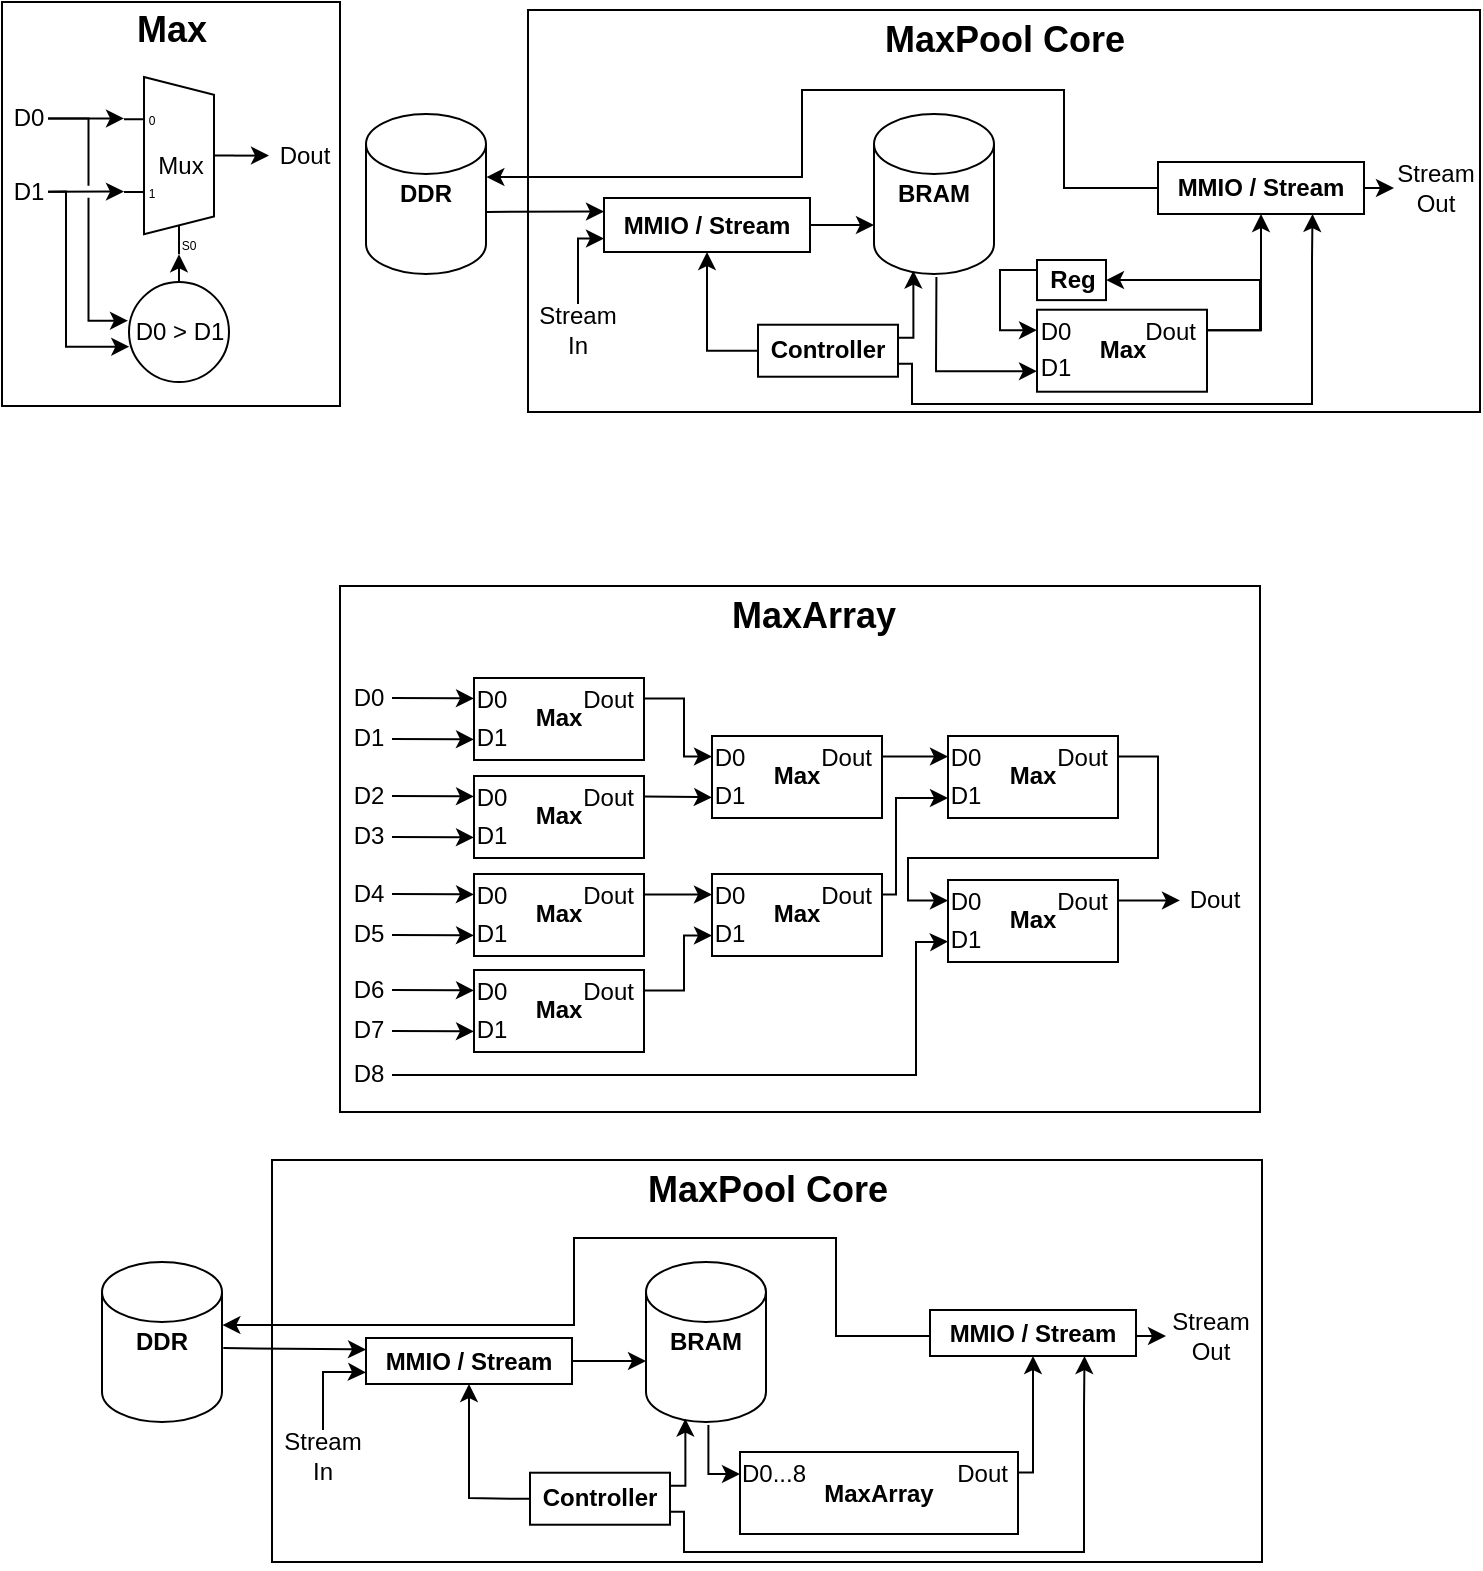 <mxfile version="13.5.8" type="google"><diagram id="mREBOgRf9u_U17IM9qPp" name="Page-1"><mxGraphModel dx="651" dy="74" grid="0" gridSize="10" guides="1" tooltips="1" connect="1" arrows="0" fold="1" page="1" pageScale="1" pageWidth="827" pageHeight="1169" math="0" shadow="0"><root><mxCell id="0"/><mxCell id="1" parent="0"/><mxCell id="rizOjefe6-gnWKf62MW5-623" style="edgeStyle=orthogonalEdgeStyle;comic=0;jumpStyle=gap;orthogonalLoop=1;jettySize=auto;html=1;exitX=1;exitY=0.5;exitDx=0;exitDy=0;entryX=0;entryY=0.5;entryDx=0;entryDy=0;shadow=0;startArrow=none;startFill=0;endArrow=classic;endFill=1;" parent="1" edge="1"><mxGeometry relative="1" as="geometry"><mxPoint x="1974" y="2050" as="sourcePoint"/></mxGeometry></mxCell><mxCell id="rizOjefe6-gnWKf62MW5-625" style="edgeStyle=orthogonalEdgeStyle;comic=0;jumpStyle=gap;orthogonalLoop=1;jettySize=auto;html=1;exitX=1;exitY=0.25;exitDx=0;exitDy=0;entryX=0;entryY=0.5;entryDx=0;entryDy=0;shadow=0;startArrow=none;startFill=0;endArrow=classic;endFill=1;" parent="1" edge="1"><mxGeometry relative="1" as="geometry"><mxPoint x="1974" y="2200.5" as="sourcePoint"/></mxGeometry></mxCell><mxCell id="rizOjefe6-gnWKf62MW5-634" style="edgeStyle=orthogonalEdgeStyle;comic=0;jumpStyle=gap;orthogonalLoop=1;jettySize=auto;html=1;exitX=1;exitY=0.75;exitDx=0;exitDy=0;entryX=0;entryY=0.25;entryDx=0;entryDy=0;shadow=0;startArrow=none;startFill=0;endArrow=classic;endFill=1;" parent="1" edge="1"><mxGeometry relative="1" as="geometry"><mxPoint x="2174" y="2018.0" as="sourcePoint"/></mxGeometry></mxCell><mxCell id="rizOjefe6-gnWKf62MW5-635" style="edgeStyle=orthogonalEdgeStyle;comic=0;jumpStyle=gap;orthogonalLoop=1;jettySize=auto;html=1;exitX=1;exitY=0.5;exitDx=0;exitDy=0;entryX=0;entryY=0.75;entryDx=0;entryDy=0;shadow=0;startArrow=none;startFill=0;endArrow=classic;endFill=1;" parent="1" edge="1"><mxGeometry relative="1" as="geometry"><mxPoint x="2174" y="2168.5" as="sourcePoint"/></mxGeometry></mxCell><mxCell id="rizOjefe6-gnWKf62MW5-645" style="edgeStyle=orthogonalEdgeStyle;comic=0;jumpStyle=gap;orthogonalLoop=1;jettySize=auto;html=1;exitX=1;exitY=0.5;exitDx=0;exitDy=0;entryX=0;entryY=0.5;entryDx=0;entryDy=0;shadow=0;startArrow=none;startFill=0;endArrow=classic;endFill=1;" parent="1" edge="1"><mxGeometry relative="1" as="geometry"><mxPoint x="2379.5" y="2089.5" as="sourcePoint"/></mxGeometry></mxCell><mxCell id="BOgV4Gz8iPW-cO_VHNO_-244" value="" style="group" parent="1" vertex="1" connectable="0"><mxGeometry x="1669" y="1279.996" width="169" height="202.004" as="geometry"/></mxCell><mxCell id="rizOjefe6-gnWKf62MW5-575" value="" style="whiteSpace=wrap;html=1;shadow=0;arcSize=2;align=right;" parent="BOgV4Gz8iPW-cO_VHNO_-244" vertex="1"><mxGeometry y="0.004" width="169" height="202" as="geometry"/></mxCell><mxCell id="rizOjefe6-gnWKf62MW5-562" value="Mux" style="shadow=0;dashed=0;align=center;html=1;strokeWidth=1;shape=mxgraph.electrical.abstract.mux2;rotation=0;" parent="BOgV4Gz8iPW-cO_VHNO_-244" vertex="1"><mxGeometry x="61" y="37.476" width="55" height="88.655" as="geometry"/></mxCell><mxCell id="BOgV4Gz8iPW-cO_VHNO_-240" style="edgeStyle=orthogonalEdgeStyle;rounded=0;orthogonalLoop=1;jettySize=auto;html=1;exitX=1;exitY=0.5;exitDx=0;exitDy=0;entryX=0;entryY=0.205;entryDx=0;entryDy=3;entryPerimeter=0;jumpStyle=gap;" parent="BOgV4Gz8iPW-cO_VHNO_-244" source="rizOjefe6-gnWKf62MW5-566" target="rizOjefe6-gnWKf62MW5-562" edge="1"><mxGeometry relative="1" as="geometry"/></mxCell><mxCell id="rizOjefe6-gnWKf62MW5-566" value="D0" style="text;html=1;strokeColor=none;fillColor=none;align=center;verticalAlign=middle;whiteSpace=wrap;shadow=0;" parent="BOgV4Gz8iPW-cO_VHNO_-244" vertex="1"><mxGeometry x="4" y="53.856" width="19" height="8.673" as="geometry"/></mxCell><mxCell id="BOgV4Gz8iPW-cO_VHNO_-241" style="edgeStyle=orthogonalEdgeStyle;rounded=0;orthogonalLoop=1;jettySize=auto;html=1;exitX=1;exitY=0.5;exitDx=0;exitDy=0;entryX=0;entryY=0.615;entryDx=0;entryDy=3;entryPerimeter=0;jumpStyle=gap;" parent="BOgV4Gz8iPW-cO_VHNO_-244" source="rizOjefe6-gnWKf62MW5-568" target="rizOjefe6-gnWKf62MW5-562" edge="1"><mxGeometry relative="1" as="geometry"/></mxCell><mxCell id="rizOjefe6-gnWKf62MW5-568" value="D1" style="text;html=1;strokeColor=none;fillColor=none;align=center;verticalAlign=middle;whiteSpace=wrap;shadow=0;" parent="BOgV4Gz8iPW-cO_VHNO_-244" vertex="1"><mxGeometry x="4" y="89.999" width="19" height="9.636" as="geometry"/></mxCell><mxCell id="rizOjefe6-gnWKf62MW5-573" value="Dout" style="text;html=1;strokeColor=none;fillColor=none;align=center;verticalAlign=middle;whiteSpace=wrap;shadow=0;" parent="BOgV4Gz8iPW-cO_VHNO_-244" vertex="1"><mxGeometry x="133.5" y="62.531" width="35" height="28.909" as="geometry"/></mxCell><mxCell id="rizOjefe6-gnWKf62MW5-574" style="edgeStyle=orthogonalEdgeStyle;comic=0;jumpStyle=gap;orthogonalLoop=1;jettySize=auto;html=1;exitX=1;exitY=0.5;exitDx=0;exitDy=-5;exitPerimeter=0;entryX=0;entryY=0.5;entryDx=0;entryDy=0;shadow=0;startArrow=none;startFill=0;endArrow=classic;endFill=1;" parent="BOgV4Gz8iPW-cO_VHNO_-244" source="rizOjefe6-gnWKf62MW5-562" target="rizOjefe6-gnWKf62MW5-573" edge="1"><mxGeometry relative="1" as="geometry"/></mxCell><mxCell id="rizOjefe6-gnWKf62MW5-576" value="&lt;font style=&quot;font-size: 18px&quot;&gt;&lt;b&gt;Max&lt;/b&gt;&lt;/font&gt;" style="text;html=1;strokeColor=none;fillColor=none;align=center;verticalAlign=middle;whiteSpace=wrap;shadow=0;" parent="BOgV4Gz8iPW-cO_VHNO_-244" vertex="1"><mxGeometry x="64.5" width="40" height="28.909" as="geometry"/></mxCell><mxCell id="BOgV4Gz8iPW-cO_VHNO_-239" style="edgeStyle=orthogonalEdgeStyle;rounded=0;orthogonalLoop=1;jettySize=auto;html=1;exitX=0.5;exitY=0;exitDx=0;exitDy=0;entryX=0.318;entryY=1;entryDx=10;entryDy=0;entryPerimeter=0;" parent="BOgV4Gz8iPW-cO_VHNO_-244" source="BOgV4Gz8iPW-cO_VHNO_-238" target="rizOjefe6-gnWKf62MW5-562" edge="1"><mxGeometry relative="1" as="geometry"/></mxCell><mxCell id="BOgV4Gz8iPW-cO_VHNO_-238" value="D0 &amp;gt; D1" style="ellipse;whiteSpace=wrap;html=1;aspect=fixed;" parent="BOgV4Gz8iPW-cO_VHNO_-244" vertex="1"><mxGeometry x="63.5" y="140.004" width="50" height="50" as="geometry"/></mxCell><mxCell id="BOgV4Gz8iPW-cO_VHNO_-243" style="edgeStyle=orthogonalEdgeStyle;rounded=0;orthogonalLoop=1;jettySize=auto;html=1;exitX=1;exitY=0.5;exitDx=0;exitDy=0;entryX=-0.01;entryY=0.387;entryDx=0;entryDy=0;entryPerimeter=0;jumpStyle=gap;" parent="BOgV4Gz8iPW-cO_VHNO_-244" source="rizOjefe6-gnWKf62MW5-566" target="BOgV4Gz8iPW-cO_VHNO_-238" edge="1"><mxGeometry relative="1" as="geometry"/></mxCell><mxCell id="BOgV4Gz8iPW-cO_VHNO_-242" style="edgeStyle=orthogonalEdgeStyle;rounded=0;orthogonalLoop=1;jettySize=auto;html=1;exitX=1;exitY=0.5;exitDx=0;exitDy=0;entryX=0.003;entryY=0.647;entryDx=0;entryDy=0;entryPerimeter=0;jumpStyle=gap;" parent="BOgV4Gz8iPW-cO_VHNO_-244" source="rizOjefe6-gnWKf62MW5-568" target="BOgV4Gz8iPW-cO_VHNO_-238" edge="1"><mxGeometry relative="1" as="geometry"><Array as="points"><mxPoint x="32" y="95.004"/><mxPoint x="32" y="172.004"/></Array></mxGeometry></mxCell><mxCell id="BOgV4Gz8iPW-cO_VHNO_-247" value="" style="group" parent="1" vertex="1" connectable="0"><mxGeometry x="1838" y="1571.998" width="460" height="263" as="geometry"/></mxCell><mxCell id="xdhi32PBsSE0kvagu0yY-1" value="" style="whiteSpace=wrap;html=1;shadow=0;arcSize=2;" parent="BOgV4Gz8iPW-cO_VHNO_-247" vertex="1"><mxGeometry width="460" height="263" as="geometry"/></mxCell><mxCell id="xdhi32PBsSE0kvagu0yY-2" value="&lt;font style=&quot;font-size: 18px&quot;&gt;&lt;b&gt;MaxArray&lt;/b&gt;&lt;/font&gt;" style="text;html=1;strokeColor=none;fillColor=none;align=center;verticalAlign=middle;whiteSpace=wrap;shadow=0;" parent="BOgV4Gz8iPW-cO_VHNO_-247" vertex="1"><mxGeometry x="181.5" width="110" height="30" as="geometry"/></mxCell><mxCell id="rizOjefe6-gnWKf62MW5-656" value="D0" style="text;html=1;strokeColor=none;fillColor=none;align=center;verticalAlign=middle;whiteSpace=wrap;shadow=0;" parent="BOgV4Gz8iPW-cO_VHNO_-247" vertex="1"><mxGeometry x="3" y="49" width="23" height="14" as="geometry"/></mxCell><mxCell id="rizOjefe6-gnWKf62MW5-602" value="" style="group;" parent="BOgV4Gz8iPW-cO_VHNO_-247" vertex="1" connectable="0"><mxGeometry x="67" y="46" width="85" height="41" as="geometry"/></mxCell><mxCell id="rizOjefe6-gnWKf62MW5-598" value="" style="group;" parent="rizOjefe6-gnWKf62MW5-602" vertex="1" connectable="0"><mxGeometry width="85" height="41" as="geometry"/></mxCell><mxCell id="rizOjefe6-gnWKf62MW5-582" value="" style="group;" parent="rizOjefe6-gnWKf62MW5-598" vertex="1" connectable="0"><mxGeometry width="85" height="41" as="geometry"/></mxCell><mxCell id="rizOjefe6-gnWKf62MW5-577" value="&lt;b&gt;Max&lt;/b&gt;" style="whiteSpace=wrap;html=1;shadow=0;arcSize=2;align=center;" parent="rizOjefe6-gnWKf62MW5-582" vertex="1"><mxGeometry width="85" height="41" as="geometry"/></mxCell><mxCell id="rizOjefe6-gnWKf62MW5-578" value="D0" style="text;html=1;strokeColor=none;fillColor=none;align=center;verticalAlign=middle;whiteSpace=wrap;shadow=0;" parent="rizOjefe6-gnWKf62MW5-582" vertex="1"><mxGeometry x="3.195" y="2.343" width="11.504" height="17.571" as="geometry"/></mxCell><mxCell id="rizOjefe6-gnWKf62MW5-580" value="D1" style="text;html=1;strokeColor=none;fillColor=none;align=center;verticalAlign=middle;whiteSpace=wrap;shadow=0;" parent="rizOjefe6-gnWKf62MW5-582" vertex="1"><mxGeometry x="3.195" y="20.793" width="11.504" height="17.571" as="geometry"/></mxCell><mxCell id="rizOjefe6-gnWKf62MW5-581" value="Dout" style="text;html=1;strokeColor=none;fillColor=none;align=right;verticalAlign=middle;whiteSpace=wrap;shadow=0;" parent="rizOjefe6-gnWKf62MW5-582" vertex="1"><mxGeometry x="57.996" y="2.343" width="23.647" height="17.571" as="geometry"/></mxCell><mxCell id="rizOjefe6-gnWKf62MW5-657" style="edgeStyle=orthogonalEdgeStyle;comic=0;jumpStyle=gap;orthogonalLoop=1;jettySize=auto;html=1;exitX=1;exitY=0.5;exitDx=0;exitDy=0;shadow=0;startArrow=none;startFill=0;endArrow=classic;endFill=1;entryX=0;entryY=0.25;entryDx=0;entryDy=0;rounded=0;" parent="BOgV4Gz8iPW-cO_VHNO_-247" source="rizOjefe6-gnWKf62MW5-656" target="rizOjefe6-gnWKf62MW5-577" edge="1"><mxGeometry relative="1" as="geometry"><mxPoint x="63" y="57" as="targetPoint"/></mxGeometry></mxCell><mxCell id="BOgV4Gz8iPW-cO_VHNO_-51" value="D1" style="text;html=1;strokeColor=none;fillColor=none;align=center;verticalAlign=middle;whiteSpace=wrap;shadow=0;" parent="BOgV4Gz8iPW-cO_VHNO_-247" vertex="1"><mxGeometry x="3" y="70" width="23" height="13" as="geometry"/></mxCell><mxCell id="rizOjefe6-gnWKf62MW5-658" style="edgeStyle=orthogonalEdgeStyle;comic=0;jumpStyle=gap;orthogonalLoop=1;jettySize=auto;html=1;exitX=1;exitY=0.5;exitDx=0;exitDy=0;entryX=0;entryY=0.75;entryDx=0;entryDy=0;shadow=0;startArrow=none;startFill=0;endArrow=classic;endFill=1;rounded=0;" parent="BOgV4Gz8iPW-cO_VHNO_-247" source="BOgV4Gz8iPW-cO_VHNO_-51" target="rizOjefe6-gnWKf62MW5-577" edge="1"><mxGeometry relative="1" as="geometry"/></mxCell><mxCell id="BOgV4Gz8iPW-cO_VHNO_-61" value="D2" style="text;html=1;strokeColor=none;fillColor=none;align=center;verticalAlign=middle;whiteSpace=wrap;shadow=0;" parent="BOgV4Gz8iPW-cO_VHNO_-247" vertex="1"><mxGeometry x="3" y="98" width="23" height="14" as="geometry"/></mxCell><mxCell id="BOgV4Gz8iPW-cO_VHNO_-62" value="" style="group;" parent="BOgV4Gz8iPW-cO_VHNO_-247" vertex="1" connectable="0"><mxGeometry x="67" y="95" width="85" height="41" as="geometry"/></mxCell><mxCell id="BOgV4Gz8iPW-cO_VHNO_-63" value="" style="group;" parent="BOgV4Gz8iPW-cO_VHNO_-62" vertex="1" connectable="0"><mxGeometry width="85" height="41" as="geometry"/></mxCell><mxCell id="BOgV4Gz8iPW-cO_VHNO_-64" value="" style="group;" parent="BOgV4Gz8iPW-cO_VHNO_-63" vertex="1" connectable="0"><mxGeometry width="85" height="41" as="geometry"/></mxCell><mxCell id="BOgV4Gz8iPW-cO_VHNO_-65" value="&lt;b&gt;Max&lt;/b&gt;" style="whiteSpace=wrap;html=1;shadow=0;arcSize=2;align=center;" parent="BOgV4Gz8iPW-cO_VHNO_-64" vertex="1"><mxGeometry width="85" height="41" as="geometry"/></mxCell><mxCell id="BOgV4Gz8iPW-cO_VHNO_-66" value="D0" style="text;html=1;strokeColor=none;fillColor=none;align=center;verticalAlign=middle;whiteSpace=wrap;shadow=0;" parent="BOgV4Gz8iPW-cO_VHNO_-64" vertex="1"><mxGeometry x="3.195" y="2.343" width="11.504" height="17.571" as="geometry"/></mxCell><mxCell id="BOgV4Gz8iPW-cO_VHNO_-67" value="D1" style="text;html=1;strokeColor=none;fillColor=none;align=center;verticalAlign=middle;whiteSpace=wrap;shadow=0;" parent="BOgV4Gz8iPW-cO_VHNO_-64" vertex="1"><mxGeometry x="3.195" y="20.793" width="11.504" height="17.571" as="geometry"/></mxCell><mxCell id="BOgV4Gz8iPW-cO_VHNO_-68" value="Dout" style="text;html=1;strokeColor=none;fillColor=none;align=right;verticalAlign=middle;whiteSpace=wrap;shadow=0;" parent="BOgV4Gz8iPW-cO_VHNO_-64" vertex="1"><mxGeometry x="57.996" y="2.343" width="23.647" height="17.571" as="geometry"/></mxCell><mxCell id="BOgV4Gz8iPW-cO_VHNO_-60" style="edgeStyle=orthogonalEdgeStyle;comic=0;jumpStyle=gap;orthogonalLoop=1;jettySize=auto;html=1;exitX=1;exitY=0.5;exitDx=0;exitDy=0;shadow=0;startArrow=none;startFill=0;endArrow=classic;endFill=1;entryX=0;entryY=0.25;entryDx=0;entryDy=0;rounded=0;" parent="BOgV4Gz8iPW-cO_VHNO_-247" source="BOgV4Gz8iPW-cO_VHNO_-61" target="BOgV4Gz8iPW-cO_VHNO_-65" edge="1"><mxGeometry relative="1" as="geometry"><mxPoint x="63" y="106" as="targetPoint"/></mxGeometry></mxCell><mxCell id="BOgV4Gz8iPW-cO_VHNO_-69" value="D3" style="text;html=1;strokeColor=none;fillColor=none;align=center;verticalAlign=middle;whiteSpace=wrap;shadow=0;" parent="BOgV4Gz8iPW-cO_VHNO_-247" vertex="1"><mxGeometry x="3" y="119" width="23" height="13" as="geometry"/></mxCell><mxCell id="BOgV4Gz8iPW-cO_VHNO_-59" style="edgeStyle=orthogonalEdgeStyle;comic=0;jumpStyle=gap;orthogonalLoop=1;jettySize=auto;html=1;exitX=1;exitY=0.5;exitDx=0;exitDy=0;entryX=0;entryY=0.75;entryDx=0;entryDy=0;shadow=0;startArrow=none;startFill=0;endArrow=classic;endFill=1;rounded=0;" parent="BOgV4Gz8iPW-cO_VHNO_-247" source="BOgV4Gz8iPW-cO_VHNO_-69" target="BOgV4Gz8iPW-cO_VHNO_-65" edge="1"><mxGeometry relative="1" as="geometry"/></mxCell><mxCell id="BOgV4Gz8iPW-cO_VHNO_-72" value="D4" style="text;html=1;strokeColor=none;fillColor=none;align=center;verticalAlign=middle;whiteSpace=wrap;shadow=0;" parent="BOgV4Gz8iPW-cO_VHNO_-247" vertex="1"><mxGeometry x="3" y="147" width="23" height="14" as="geometry"/></mxCell><mxCell id="BOgV4Gz8iPW-cO_VHNO_-73" value="" style="group;" parent="BOgV4Gz8iPW-cO_VHNO_-247" vertex="1" connectable="0"><mxGeometry x="67" y="144" width="85" height="41" as="geometry"/></mxCell><mxCell id="BOgV4Gz8iPW-cO_VHNO_-74" value="" style="group;" parent="BOgV4Gz8iPW-cO_VHNO_-73" vertex="1" connectable="0"><mxGeometry width="85" height="41" as="geometry"/></mxCell><mxCell id="BOgV4Gz8iPW-cO_VHNO_-75" value="" style="group;" parent="BOgV4Gz8iPW-cO_VHNO_-74" vertex="1" connectable="0"><mxGeometry width="85" height="41" as="geometry"/></mxCell><mxCell id="BOgV4Gz8iPW-cO_VHNO_-76" value="&lt;b&gt;Max&lt;/b&gt;" style="whiteSpace=wrap;html=1;shadow=0;arcSize=2;align=center;" parent="BOgV4Gz8iPW-cO_VHNO_-75" vertex="1"><mxGeometry width="85" height="41" as="geometry"/></mxCell><mxCell id="BOgV4Gz8iPW-cO_VHNO_-77" value="D0" style="text;html=1;strokeColor=none;fillColor=none;align=center;verticalAlign=middle;whiteSpace=wrap;shadow=0;" parent="BOgV4Gz8iPW-cO_VHNO_-75" vertex="1"><mxGeometry x="3.195" y="2.343" width="11.504" height="17.571" as="geometry"/></mxCell><mxCell id="BOgV4Gz8iPW-cO_VHNO_-78" value="D1" style="text;html=1;strokeColor=none;fillColor=none;align=center;verticalAlign=middle;whiteSpace=wrap;shadow=0;" parent="BOgV4Gz8iPW-cO_VHNO_-75" vertex="1"><mxGeometry x="3.195" y="20.793" width="11.504" height="17.571" as="geometry"/></mxCell><mxCell id="BOgV4Gz8iPW-cO_VHNO_-79" value="Dout" style="text;html=1;strokeColor=none;fillColor=none;align=right;verticalAlign=middle;whiteSpace=wrap;shadow=0;" parent="BOgV4Gz8iPW-cO_VHNO_-75" vertex="1"><mxGeometry x="57.996" y="2.343" width="23.647" height="17.571" as="geometry"/></mxCell><mxCell id="BOgV4Gz8iPW-cO_VHNO_-71" style="edgeStyle=orthogonalEdgeStyle;comic=0;jumpStyle=gap;orthogonalLoop=1;jettySize=auto;html=1;exitX=1;exitY=0.5;exitDx=0;exitDy=0;shadow=0;startArrow=none;startFill=0;endArrow=classic;endFill=1;entryX=0;entryY=0.25;entryDx=0;entryDy=0;rounded=0;" parent="BOgV4Gz8iPW-cO_VHNO_-247" source="BOgV4Gz8iPW-cO_VHNO_-72" target="BOgV4Gz8iPW-cO_VHNO_-76" edge="1"><mxGeometry relative="1" as="geometry"><mxPoint x="63" y="155" as="targetPoint"/></mxGeometry></mxCell><mxCell id="BOgV4Gz8iPW-cO_VHNO_-80" value="D5" style="text;html=1;strokeColor=none;fillColor=none;align=center;verticalAlign=middle;whiteSpace=wrap;shadow=0;" parent="BOgV4Gz8iPW-cO_VHNO_-247" vertex="1"><mxGeometry x="3" y="168" width="23" height="13" as="geometry"/></mxCell><mxCell id="BOgV4Gz8iPW-cO_VHNO_-70" style="edgeStyle=orthogonalEdgeStyle;comic=0;jumpStyle=gap;orthogonalLoop=1;jettySize=auto;html=1;exitX=1;exitY=0.5;exitDx=0;exitDy=0;entryX=0;entryY=0.75;entryDx=0;entryDy=0;shadow=0;startArrow=none;startFill=0;endArrow=classic;endFill=1;rounded=0;" parent="BOgV4Gz8iPW-cO_VHNO_-247" source="BOgV4Gz8iPW-cO_VHNO_-80" target="BOgV4Gz8iPW-cO_VHNO_-76" edge="1"><mxGeometry relative="1" as="geometry"/></mxCell><mxCell id="BOgV4Gz8iPW-cO_VHNO_-95" value="D6" style="text;html=1;strokeColor=none;fillColor=none;align=center;verticalAlign=middle;whiteSpace=wrap;shadow=0;" parent="BOgV4Gz8iPW-cO_VHNO_-247" vertex="1"><mxGeometry x="3" y="195" width="23" height="14" as="geometry"/></mxCell><mxCell id="BOgV4Gz8iPW-cO_VHNO_-96" value="" style="group;" parent="BOgV4Gz8iPW-cO_VHNO_-247" vertex="1" connectable="0"><mxGeometry x="67" y="192" width="85" height="41" as="geometry"/></mxCell><mxCell id="BOgV4Gz8iPW-cO_VHNO_-97" value="" style="group;" parent="BOgV4Gz8iPW-cO_VHNO_-96" vertex="1" connectable="0"><mxGeometry width="85" height="41" as="geometry"/></mxCell><mxCell id="BOgV4Gz8iPW-cO_VHNO_-98" value="" style="group;" parent="BOgV4Gz8iPW-cO_VHNO_-97" vertex="1" connectable="0"><mxGeometry width="85" height="41" as="geometry"/></mxCell><mxCell id="BOgV4Gz8iPW-cO_VHNO_-99" value="&lt;b&gt;Max&lt;/b&gt;" style="whiteSpace=wrap;html=1;shadow=0;arcSize=2;align=center;" parent="BOgV4Gz8iPW-cO_VHNO_-98" vertex="1"><mxGeometry width="85" height="41" as="geometry"/></mxCell><mxCell id="BOgV4Gz8iPW-cO_VHNO_-100" value="D0" style="text;html=1;strokeColor=none;fillColor=none;align=center;verticalAlign=middle;whiteSpace=wrap;shadow=0;" parent="BOgV4Gz8iPW-cO_VHNO_-98" vertex="1"><mxGeometry x="3.195" y="2.343" width="11.504" height="17.571" as="geometry"/></mxCell><mxCell id="BOgV4Gz8iPW-cO_VHNO_-101" value="D1" style="text;html=1;strokeColor=none;fillColor=none;align=center;verticalAlign=middle;whiteSpace=wrap;shadow=0;" parent="BOgV4Gz8iPW-cO_VHNO_-98" vertex="1"><mxGeometry x="3.195" y="20.793" width="11.504" height="17.571" as="geometry"/></mxCell><mxCell id="BOgV4Gz8iPW-cO_VHNO_-102" value="Dout" style="text;html=1;strokeColor=none;fillColor=none;align=right;verticalAlign=middle;whiteSpace=wrap;shadow=0;" parent="BOgV4Gz8iPW-cO_VHNO_-98" vertex="1"><mxGeometry x="57.996" y="2.343" width="23.647" height="17.571" as="geometry"/></mxCell><mxCell id="BOgV4Gz8iPW-cO_VHNO_-94" style="edgeStyle=orthogonalEdgeStyle;comic=0;jumpStyle=gap;orthogonalLoop=1;jettySize=auto;html=1;exitX=1;exitY=0.5;exitDx=0;exitDy=0;shadow=0;startArrow=none;startFill=0;endArrow=classic;endFill=1;entryX=0;entryY=0.25;entryDx=0;entryDy=0;rounded=0;" parent="BOgV4Gz8iPW-cO_VHNO_-247" source="BOgV4Gz8iPW-cO_VHNO_-95" target="BOgV4Gz8iPW-cO_VHNO_-99" edge="1"><mxGeometry relative="1" as="geometry"><mxPoint x="63" y="203" as="targetPoint"/></mxGeometry></mxCell><mxCell id="BOgV4Gz8iPW-cO_VHNO_-103" value="D7" style="text;html=1;strokeColor=none;fillColor=none;align=center;verticalAlign=middle;whiteSpace=wrap;shadow=0;" parent="BOgV4Gz8iPW-cO_VHNO_-247" vertex="1"><mxGeometry x="3" y="216" width="23" height="13" as="geometry"/></mxCell><mxCell id="BOgV4Gz8iPW-cO_VHNO_-93" style="edgeStyle=orthogonalEdgeStyle;comic=0;jumpStyle=gap;orthogonalLoop=1;jettySize=auto;html=1;exitX=1;exitY=0.5;exitDx=0;exitDy=0;entryX=0;entryY=0.75;entryDx=0;entryDy=0;shadow=0;startArrow=none;startFill=0;endArrow=classic;endFill=1;rounded=0;" parent="BOgV4Gz8iPW-cO_VHNO_-247" source="BOgV4Gz8iPW-cO_VHNO_-103" target="BOgV4Gz8iPW-cO_VHNO_-99" edge="1"><mxGeometry relative="1" as="geometry"/></mxCell><mxCell id="BOgV4Gz8iPW-cO_VHNO_-104" style="edgeStyle=orthogonalEdgeStyle;comic=0;jumpStyle=gap;orthogonalLoop=1;jettySize=auto;html=1;exitX=1;exitY=0.25;exitDx=0;exitDy=0;shadow=0;startArrow=none;startFill=0;endArrow=classic;endFill=1;rounded=0;entryX=0;entryY=0.75;entryDx=0;entryDy=0;" parent="BOgV4Gz8iPW-cO_VHNO_-247" source="BOgV4Gz8iPW-cO_VHNO_-65" target="BOgV4Gz8iPW-cO_VHNO_-110" edge="1"><mxGeometry relative="1" as="geometry"><mxPoint x="213" y="104.41" as="sourcePoint"/><mxPoint x="171" y="105" as="targetPoint"/><Array as="points"><mxPoint x="169" y="105.502"/></Array></mxGeometry></mxCell><mxCell id="BOgV4Gz8iPW-cO_VHNO_-105" style="edgeStyle=orthogonalEdgeStyle;comic=0;jumpStyle=gap;orthogonalLoop=1;jettySize=auto;html=1;exitX=1;exitY=0.25;exitDx=0;exitDy=0;shadow=0;startArrow=none;startFill=0;endArrow=classic;endFill=1;entryX=0;entryY=0.25;entryDx=0;entryDy=0;rounded=0;" parent="BOgV4Gz8iPW-cO_VHNO_-247" source="rizOjefe6-gnWKf62MW5-577" target="BOgV4Gz8iPW-cO_VHNO_-110" edge="1"><mxGeometry relative="1" as="geometry"><mxPoint x="213" y="83.91" as="sourcePoint"/><mxPoint x="250" y="84.91" as="targetPoint"/></mxGeometry></mxCell><mxCell id="BOgV4Gz8iPW-cO_VHNO_-107" value="" style="group;" parent="BOgV4Gz8iPW-cO_VHNO_-247" vertex="1" connectable="0"><mxGeometry x="186" y="75" width="85" height="41" as="geometry"/></mxCell><mxCell id="BOgV4Gz8iPW-cO_VHNO_-108" value="" style="group;" parent="BOgV4Gz8iPW-cO_VHNO_-107" vertex="1" connectable="0"><mxGeometry width="85" height="41" as="geometry"/></mxCell><mxCell id="BOgV4Gz8iPW-cO_VHNO_-109" value="" style="group;" parent="BOgV4Gz8iPW-cO_VHNO_-108" vertex="1" connectable="0"><mxGeometry width="85" height="41" as="geometry"/></mxCell><mxCell id="BOgV4Gz8iPW-cO_VHNO_-110" value="&lt;b&gt;Max&lt;/b&gt;" style="whiteSpace=wrap;html=1;shadow=0;arcSize=2;align=center;" parent="BOgV4Gz8iPW-cO_VHNO_-109" vertex="1"><mxGeometry width="85" height="41" as="geometry"/></mxCell><mxCell id="BOgV4Gz8iPW-cO_VHNO_-111" value="D0" style="text;html=1;strokeColor=none;fillColor=none;align=center;verticalAlign=middle;whiteSpace=wrap;shadow=0;" parent="BOgV4Gz8iPW-cO_VHNO_-109" vertex="1"><mxGeometry x="3.195" y="2.343" width="11.504" height="17.571" as="geometry"/></mxCell><mxCell id="BOgV4Gz8iPW-cO_VHNO_-112" value="D1" style="text;html=1;strokeColor=none;fillColor=none;align=center;verticalAlign=middle;whiteSpace=wrap;shadow=0;" parent="BOgV4Gz8iPW-cO_VHNO_-109" vertex="1"><mxGeometry x="3.195" y="20.793" width="11.504" height="17.571" as="geometry"/></mxCell><mxCell id="BOgV4Gz8iPW-cO_VHNO_-113" value="Dout" style="text;html=1;strokeColor=none;fillColor=none;align=right;verticalAlign=middle;whiteSpace=wrap;shadow=0;" parent="BOgV4Gz8iPW-cO_VHNO_-109" vertex="1"><mxGeometry x="57.996" y="2.343" width="23.647" height="17.571" as="geometry"/></mxCell><mxCell id="BOgV4Gz8iPW-cO_VHNO_-115" value="" style="group;" parent="BOgV4Gz8iPW-cO_VHNO_-247" vertex="1" connectable="0"><mxGeometry x="186" y="144" width="85" height="41" as="geometry"/></mxCell><mxCell id="BOgV4Gz8iPW-cO_VHNO_-116" value="" style="group;" parent="BOgV4Gz8iPW-cO_VHNO_-115" vertex="1" connectable="0"><mxGeometry width="85" height="41" as="geometry"/></mxCell><mxCell id="BOgV4Gz8iPW-cO_VHNO_-117" value="" style="group;" parent="BOgV4Gz8iPW-cO_VHNO_-116" vertex="1" connectable="0"><mxGeometry width="85" height="41" as="geometry"/></mxCell><mxCell id="BOgV4Gz8iPW-cO_VHNO_-118" value="&lt;b&gt;Max&lt;/b&gt;" style="whiteSpace=wrap;html=1;shadow=0;arcSize=2;align=center;" parent="BOgV4Gz8iPW-cO_VHNO_-117" vertex="1"><mxGeometry width="85" height="41" as="geometry"/></mxCell><mxCell id="BOgV4Gz8iPW-cO_VHNO_-119" value="D0" style="text;html=1;strokeColor=none;fillColor=none;align=center;verticalAlign=middle;whiteSpace=wrap;shadow=0;" parent="BOgV4Gz8iPW-cO_VHNO_-117" vertex="1"><mxGeometry x="3.195" y="2.343" width="11.504" height="17.571" as="geometry"/></mxCell><mxCell id="BOgV4Gz8iPW-cO_VHNO_-120" value="D1" style="text;html=1;strokeColor=none;fillColor=none;align=center;verticalAlign=middle;whiteSpace=wrap;shadow=0;" parent="BOgV4Gz8iPW-cO_VHNO_-117" vertex="1"><mxGeometry x="3.195" y="20.793" width="11.504" height="17.571" as="geometry"/></mxCell><mxCell id="BOgV4Gz8iPW-cO_VHNO_-121" value="Dout" style="text;html=1;strokeColor=none;fillColor=none;align=right;verticalAlign=middle;whiteSpace=wrap;shadow=0;" parent="BOgV4Gz8iPW-cO_VHNO_-117" vertex="1"><mxGeometry x="57.996" y="2.343" width="23.647" height="17.571" as="geometry"/></mxCell><mxCell id="BOgV4Gz8iPW-cO_VHNO_-122" style="edgeStyle=orthogonalEdgeStyle;comic=0;jumpStyle=gap;orthogonalLoop=1;jettySize=auto;html=1;exitX=1;exitY=0.25;exitDx=0;exitDy=0;shadow=0;startArrow=none;startFill=0;endArrow=classic;endFill=1;entryX=0;entryY=0.25;entryDx=0;entryDy=0;rounded=0;" parent="BOgV4Gz8iPW-cO_VHNO_-247" source="BOgV4Gz8iPW-cO_VHNO_-76" target="BOgV4Gz8iPW-cO_VHNO_-118" edge="1"><mxGeometry relative="1" as="geometry"><mxPoint x="158" y="150.34" as="sourcePoint"/><mxPoint x="256" y="179" as="targetPoint"/></mxGeometry></mxCell><mxCell id="BOgV4Gz8iPW-cO_VHNO_-123" style="edgeStyle=orthogonalEdgeStyle;comic=0;jumpStyle=gap;orthogonalLoop=1;jettySize=auto;html=1;exitX=1;exitY=0.25;exitDx=0;exitDy=0;entryX=0;entryY=0.75;entryDx=0;entryDy=0;shadow=0;startArrow=none;startFill=0;endArrow=classic;endFill=1;rounded=0;" parent="BOgV4Gz8iPW-cO_VHNO_-247" source="BOgV4Gz8iPW-cO_VHNO_-99" target="BOgV4Gz8iPW-cO_VHNO_-118" edge="1"><mxGeometry relative="1" as="geometry"><mxPoint x="158" y="199.34" as="sourcePoint"/></mxGeometry></mxCell><mxCell id="BOgV4Gz8iPW-cO_VHNO_-131" style="edgeStyle=orthogonalEdgeStyle;comic=0;jumpStyle=gap;orthogonalLoop=1;jettySize=auto;html=1;exitX=1;exitY=0.25;exitDx=0;exitDy=0;shadow=0;startArrow=none;startFill=0;endArrow=classic;endFill=1;entryX=0;entryY=0.25;entryDx=0;entryDy=0;rounded=0;" parent="BOgV4Gz8iPW-cO_VHNO_-247" source="BOgV4Gz8iPW-cO_VHNO_-110" target="BOgV4Gz8iPW-cO_VHNO_-127" edge="1"><mxGeometry relative="1" as="geometry"><mxPoint x="292.5" y="105.16" as="sourcePoint"/><mxPoint x="396.5" y="129.91" as="targetPoint"/></mxGeometry></mxCell><mxCell id="BOgV4Gz8iPW-cO_VHNO_-132" style="edgeStyle=orthogonalEdgeStyle;comic=0;jumpStyle=gap;orthogonalLoop=1;jettySize=auto;html=1;exitX=1;exitY=0.25;exitDx=0;exitDy=0;entryX=0;entryY=0.75;entryDx=0;entryDy=0;shadow=0;startArrow=none;startFill=0;endArrow=classic;endFill=1;rounded=0;" parent="BOgV4Gz8iPW-cO_VHNO_-247" source="BOgV4Gz8iPW-cO_VHNO_-118" target="BOgV4Gz8iPW-cO_VHNO_-127" edge="1"><mxGeometry relative="1" as="geometry"><mxPoint x="292.5" y="153.16" as="sourcePoint"/><Array as="points"><mxPoint x="278" y="154"/><mxPoint x="278" y="106"/><mxPoint x="304" y="106"/></Array></mxGeometry></mxCell><mxCell id="BOgV4Gz8iPW-cO_VHNO_-133" value="" style="group;" parent="BOgV4Gz8iPW-cO_VHNO_-247" vertex="1" connectable="0"><mxGeometry x="304" y="147" width="85" height="41" as="geometry"/></mxCell><mxCell id="BOgV4Gz8iPW-cO_VHNO_-134" value="" style="group;" parent="BOgV4Gz8iPW-cO_VHNO_-133" vertex="1" connectable="0"><mxGeometry width="85" height="41" as="geometry"/></mxCell><mxCell id="BOgV4Gz8iPW-cO_VHNO_-135" value="" style="group;" parent="BOgV4Gz8iPW-cO_VHNO_-134" vertex="1" connectable="0"><mxGeometry width="85" height="41" as="geometry"/></mxCell><mxCell id="BOgV4Gz8iPW-cO_VHNO_-136" value="&lt;b&gt;Max&lt;/b&gt;" style="whiteSpace=wrap;html=1;shadow=0;arcSize=2;align=center;" parent="BOgV4Gz8iPW-cO_VHNO_-135" vertex="1"><mxGeometry width="85" height="41" as="geometry"/></mxCell><mxCell id="BOgV4Gz8iPW-cO_VHNO_-137" value="D0" style="text;html=1;strokeColor=none;fillColor=none;align=center;verticalAlign=middle;whiteSpace=wrap;shadow=0;" parent="BOgV4Gz8iPW-cO_VHNO_-135" vertex="1"><mxGeometry x="3.195" y="2.343" width="11.504" height="17.571" as="geometry"/></mxCell><mxCell id="BOgV4Gz8iPW-cO_VHNO_-138" value="D1" style="text;html=1;strokeColor=none;fillColor=none;align=center;verticalAlign=middle;whiteSpace=wrap;shadow=0;" parent="BOgV4Gz8iPW-cO_VHNO_-135" vertex="1"><mxGeometry x="3.195" y="20.793" width="11.504" height="17.571" as="geometry"/></mxCell><mxCell id="BOgV4Gz8iPW-cO_VHNO_-139" value="Dout" style="text;html=1;strokeColor=none;fillColor=none;align=right;verticalAlign=middle;whiteSpace=wrap;shadow=0;" parent="BOgV4Gz8iPW-cO_VHNO_-135" vertex="1"><mxGeometry x="57.996" y="2.343" width="23.647" height="17.571" as="geometry"/></mxCell><mxCell id="BOgV4Gz8iPW-cO_VHNO_-140" style="edgeStyle=orthogonalEdgeStyle;comic=0;jumpStyle=gap;orthogonalLoop=1;jettySize=auto;html=1;shadow=0;startArrow=none;startFill=0;endArrow=classic;endFill=1;entryX=0;entryY=0.25;entryDx=0;entryDy=0;rounded=0;exitX=1;exitY=0.25;exitDx=0;exitDy=0;" parent="BOgV4Gz8iPW-cO_VHNO_-247" source="BOgV4Gz8iPW-cO_VHNO_-127" target="BOgV4Gz8iPW-cO_VHNO_-136" edge="1"><mxGeometry relative="1" as="geometry"><mxPoint x="427" y="108" as="sourcePoint"/><mxPoint x="531" y="144.7" as="targetPoint"/></mxGeometry></mxCell><mxCell id="BOgV4Gz8iPW-cO_VHNO_-141" style="edgeStyle=orthogonalEdgeStyle;comic=0;jumpStyle=gap;orthogonalLoop=1;jettySize=auto;html=1;exitX=1;exitY=0.5;exitDx=0;exitDy=0;entryX=0;entryY=0.75;entryDx=0;entryDy=0;shadow=0;startArrow=none;startFill=0;endArrow=classic;endFill=1;rounded=0;" parent="BOgV4Gz8iPW-cO_VHNO_-247" source="BOgV4Gz8iPW-cO_VHNO_-142" target="BOgV4Gz8iPW-cO_VHNO_-136" edge="1"><mxGeometry relative="1" as="geometry"><mxPoint x="427" y="167.95" as="sourcePoint"/><Array as="points"><mxPoint x="288" y="245"/><mxPoint x="288" y="178"/><mxPoint x="298" y="178"/></Array></mxGeometry></mxCell><mxCell id="BOgV4Gz8iPW-cO_VHNO_-142" value="D8" style="text;html=1;strokeColor=none;fillColor=none;align=center;verticalAlign=middle;whiteSpace=wrap;shadow=0;" parent="BOgV4Gz8iPW-cO_VHNO_-247" vertex="1"><mxGeometry x="3" y="238" width="23" height="13" as="geometry"/></mxCell><mxCell id="BOgV4Gz8iPW-cO_VHNO_-143" style="edgeStyle=orthogonalEdgeStyle;rounded=0;orthogonalLoop=1;jettySize=auto;html=1;exitX=1;exitY=0.25;exitDx=0;exitDy=0;entryX=0;entryY=0.5;entryDx=0;entryDy=0;" parent="BOgV4Gz8iPW-cO_VHNO_-247" source="BOgV4Gz8iPW-cO_VHNO_-136" target="BOgV4Gz8iPW-cO_VHNO_-144" edge="1"><mxGeometry relative="1" as="geometry"><mxPoint x="548.4" y="105.4" as="targetPoint"/></mxGeometry></mxCell><mxCell id="BOgV4Gz8iPW-cO_VHNO_-144" value="Dout" style="text;html=1;strokeColor=none;fillColor=none;align=center;verticalAlign=middle;whiteSpace=wrap;shadow=0;" parent="BOgV4Gz8iPW-cO_VHNO_-247" vertex="1"><mxGeometry x="420" y="151" width="35" height="13" as="geometry"/></mxCell><mxCell id="BOgV4Gz8iPW-cO_VHNO_-124" value="" style="group;" parent="BOgV4Gz8iPW-cO_VHNO_-247" vertex="1" connectable="0"><mxGeometry x="304" y="75" width="85" height="41" as="geometry"/></mxCell><mxCell id="BOgV4Gz8iPW-cO_VHNO_-125" value="" style="group;" parent="BOgV4Gz8iPW-cO_VHNO_-124" vertex="1" connectable="0"><mxGeometry width="85" height="41" as="geometry"/></mxCell><mxCell id="BOgV4Gz8iPW-cO_VHNO_-126" value="" style="group;" parent="BOgV4Gz8iPW-cO_VHNO_-125" vertex="1" connectable="0"><mxGeometry width="85" height="41" as="geometry"/></mxCell><mxCell id="BOgV4Gz8iPW-cO_VHNO_-127" value="&lt;b&gt;Max&lt;/b&gt;" style="whiteSpace=wrap;html=1;shadow=0;arcSize=2;align=center;" parent="BOgV4Gz8iPW-cO_VHNO_-126" vertex="1"><mxGeometry width="85" height="41" as="geometry"/></mxCell><mxCell id="BOgV4Gz8iPW-cO_VHNO_-128" value="D0" style="text;html=1;strokeColor=none;fillColor=none;align=center;verticalAlign=middle;whiteSpace=wrap;shadow=0;" parent="BOgV4Gz8iPW-cO_VHNO_-126" vertex="1"><mxGeometry x="3.195" y="2.343" width="11.504" height="17.571" as="geometry"/></mxCell><mxCell id="BOgV4Gz8iPW-cO_VHNO_-129" value="D1" style="text;html=1;strokeColor=none;fillColor=none;align=center;verticalAlign=middle;whiteSpace=wrap;shadow=0;" parent="BOgV4Gz8iPW-cO_VHNO_-126" vertex="1"><mxGeometry x="3.195" y="20.793" width="11.504" height="17.571" as="geometry"/></mxCell><mxCell id="BOgV4Gz8iPW-cO_VHNO_-130" value="Dout" style="text;html=1;strokeColor=none;fillColor=none;align=right;verticalAlign=middle;whiteSpace=wrap;shadow=0;" parent="BOgV4Gz8iPW-cO_VHNO_-126" vertex="1"><mxGeometry x="57.996" y="2.343" width="23.647" height="17.571" as="geometry"/></mxCell><mxCell id="sCNikVHpUNUkOB3SZ4uV-6" value="" style="group" vertex="1" connectable="0" parent="1"><mxGeometry x="1851" y="1284" width="557" height="201" as="geometry"/></mxCell><mxCell id="xdhi32PBsSE0kvagu0yY-124" value="" style="whiteSpace=wrap;html=1;shadow=0;arcSize=2;" parent="sCNikVHpUNUkOB3SZ4uV-6" vertex="1"><mxGeometry x="81" width="476" height="201" as="geometry"/></mxCell><mxCell id="BOgV4Gz8iPW-cO_VHNO_-200" value="&lt;b&gt;MMIO / Stream&lt;/b&gt;" style="rounded=0;whiteSpace=wrap;html=1;" parent="sCNikVHpUNUkOB3SZ4uV-6" vertex="1"><mxGeometry x="396" y="76" width="103" height="26" as="geometry"/></mxCell><mxCell id="BOgV4Gz8iPW-cO_VHNO_-145" value="&lt;b&gt;DDR&lt;/b&gt;" style="shape=cylinder2;whiteSpace=wrap;html=1;boundedLbl=1;backgroundOutline=1;size=15;" parent="sCNikVHpUNUkOB3SZ4uV-6" vertex="1"><mxGeometry y="52" width="60" height="80" as="geometry"/></mxCell><mxCell id="BOgV4Gz8iPW-cO_VHNO_-202" style="edgeStyle=orthogonalEdgeStyle;rounded=0;orthogonalLoop=1;jettySize=auto;html=1;exitX=0;exitY=0.5;exitDx=0;exitDy=0;entryX=1.003;entryY=0.394;entryDx=0;entryDy=0;entryPerimeter=0;" parent="sCNikVHpUNUkOB3SZ4uV-6" source="BOgV4Gz8iPW-cO_VHNO_-200" target="BOgV4Gz8iPW-cO_VHNO_-145" edge="1"><mxGeometry relative="1" as="geometry"><Array as="points"><mxPoint x="349" y="89"/><mxPoint x="349" y="40"/><mxPoint x="218" y="40"/><mxPoint x="218" y="83"/></Array></mxGeometry></mxCell><mxCell id="BOgV4Gz8iPW-cO_VHNO_-146" value="&lt;b&gt;BRAM&lt;/b&gt;" style="shape=cylinder2;whiteSpace=wrap;html=1;boundedLbl=1;backgroundOutline=1;size=15;" parent="sCNikVHpUNUkOB3SZ4uV-6" vertex="1"><mxGeometry x="254" y="52" width="60" height="80" as="geometry"/></mxCell><mxCell id="BOgV4Gz8iPW-cO_VHNO_-169" style="edgeStyle=orthogonalEdgeStyle;rounded=0;orthogonalLoop=1;jettySize=auto;html=1;exitX=1;exitY=0.25;exitDx=0;exitDy=0;entryX=0.328;entryY=0.979;entryDx=0;entryDy=0;entryPerimeter=0;" parent="sCNikVHpUNUkOB3SZ4uV-6" source="xdhi32PBsSE0kvagu0yY-8" target="BOgV4Gz8iPW-cO_VHNO_-146" edge="1"><mxGeometry relative="1" as="geometry"/></mxCell><mxCell id="BOgV4Gz8iPW-cO_VHNO_-205" style="edgeStyle=orthogonalEdgeStyle;rounded=0;orthogonalLoop=1;jettySize=auto;html=1;exitX=1;exitY=0.75;exitDx=0;exitDy=0;entryX=0.75;entryY=1;entryDx=0;entryDy=0;" parent="sCNikVHpUNUkOB3SZ4uV-6" source="xdhi32PBsSE0kvagu0yY-8" target="BOgV4Gz8iPW-cO_VHNO_-200" edge="1"><mxGeometry relative="1" as="geometry"><Array as="points"><mxPoint x="273" y="177"/><mxPoint x="273" y="197"/><mxPoint x="473" y="197"/><mxPoint x="473" y="125"/></Array></mxGeometry></mxCell><mxCell id="xdhi32PBsSE0kvagu0yY-8" value="&lt;b&gt;Controller&lt;/b&gt;" style="whiteSpace=wrap;html=1;shadow=0;align=center;" parent="sCNikVHpUNUkOB3SZ4uV-6" vertex="1"><mxGeometry x="196" y="157.36" width="70" height="26" as="geometry"/></mxCell><mxCell id="xdhi32PBsSE0kvagu0yY-111" value="&lt;font style=&quot;font-size: 18px&quot;&gt;&lt;b&gt;MaxPool Core&lt;/b&gt;&lt;/font&gt;" style="text;html=1;strokeColor=none;fillColor=none;align=center;verticalAlign=middle;whiteSpace=wrap;shadow=0;" parent="sCNikVHpUNUkOB3SZ4uV-6" vertex="1"><mxGeometry x="257.75" width="122.5" height="30" as="geometry"/></mxCell><mxCell id="xdhi32PBsSE0kvagu0yY-118" value="" style="edgeStyle=orthogonalEdgeStyle;orthogonalLoop=1;jettySize=auto;html=1;rounded=0;entryX=0;entryY=0.75;entryDx=0;entryDy=0;exitX=0.52;exitY=1.018;exitDx=0;exitDy=0;exitPerimeter=0;" parent="sCNikVHpUNUkOB3SZ4uV-6" source="BOgV4Gz8iPW-cO_VHNO_-146" target="BOgV4Gz8iPW-cO_VHNO_-159" edge="1"><mxGeometry relative="1" as="geometry"><mxPoint x="259" y="183.4" as="sourcePoint"/><mxPoint x="321" y="183.059" as="targetPoint"/><Array as="points"><mxPoint x="285" y="136"/><mxPoint x="285" y="181"/></Array></mxGeometry></mxCell><mxCell id="BOgV4Gz8iPW-cO_VHNO_-156" value="" style="group;" parent="sCNikVHpUNUkOB3SZ4uV-6" vertex="1" connectable="0"><mxGeometry x="335.5" y="149.86" width="85" height="41" as="geometry"/></mxCell><mxCell id="BOgV4Gz8iPW-cO_VHNO_-157" value="" style="group;" parent="BOgV4Gz8iPW-cO_VHNO_-156" vertex="1" connectable="0"><mxGeometry width="85" height="41" as="geometry"/></mxCell><mxCell id="BOgV4Gz8iPW-cO_VHNO_-158" value="" style="group;" parent="BOgV4Gz8iPW-cO_VHNO_-157" vertex="1" connectable="0"><mxGeometry width="85" height="41" as="geometry"/></mxCell><mxCell id="BOgV4Gz8iPW-cO_VHNO_-159" value="&lt;b&gt;Max&lt;/b&gt;" style="whiteSpace=wrap;html=1;shadow=0;arcSize=2;align=center;" parent="BOgV4Gz8iPW-cO_VHNO_-158" vertex="1"><mxGeometry width="85" height="41" as="geometry"/></mxCell><mxCell id="BOgV4Gz8iPW-cO_VHNO_-160" value="D0" style="text;html=1;strokeColor=none;fillColor=none;align=center;verticalAlign=middle;whiteSpace=wrap;shadow=0;" parent="BOgV4Gz8iPW-cO_VHNO_-158" vertex="1"><mxGeometry x="3.195" y="2.343" width="11.504" height="17.571" as="geometry"/></mxCell><mxCell id="BOgV4Gz8iPW-cO_VHNO_-161" value="D1" style="text;html=1;strokeColor=none;fillColor=none;align=center;verticalAlign=middle;whiteSpace=wrap;shadow=0;" parent="BOgV4Gz8iPW-cO_VHNO_-158" vertex="1"><mxGeometry x="3.195" y="20.793" width="11.504" height="17.571" as="geometry"/></mxCell><mxCell id="BOgV4Gz8iPW-cO_VHNO_-162" value="Dout" style="text;html=1;strokeColor=none;fillColor=none;align=right;verticalAlign=middle;whiteSpace=wrap;shadow=0;" parent="BOgV4Gz8iPW-cO_VHNO_-158" vertex="1"><mxGeometry x="57.996" y="2.343" width="23.647" height="17.571" as="geometry"/></mxCell><mxCell id="BOgV4Gz8iPW-cO_VHNO_-196" style="edgeStyle=orthogonalEdgeStyle;rounded=0;orthogonalLoop=1;jettySize=auto;html=1;entryX=0;entryY=0.25;entryDx=0;entryDy=0;exitX=0;exitY=0.5;exitDx=0;exitDy=0;" parent="sCNikVHpUNUkOB3SZ4uV-6" source="xdhi32PBsSE0kvagu0yY-113" target="BOgV4Gz8iPW-cO_VHNO_-159" edge="1"><mxGeometry relative="1" as="geometry"><mxPoint x="319" y="149" as="sourcePoint"/><Array as="points"><mxPoint x="317" y="130"/><mxPoint x="317" y="160"/></Array></mxGeometry></mxCell><mxCell id="xdhi32PBsSE0kvagu0yY-113" value="&lt;b&gt;Reg&lt;/b&gt;" style="whiteSpace=wrap;html=1;shadow=0;arcSize=2;" parent="sCNikVHpUNUkOB3SZ4uV-6" vertex="1"><mxGeometry x="335.5" y="125.0" width="34.5" height="20.06" as="geometry"/></mxCell><mxCell id="BOgV4Gz8iPW-cO_VHNO_-170" value="" style="endArrow=classic;html=1;entryX=0;entryY=0.25;entryDx=0;entryDy=0;exitX=1.002;exitY=0.612;exitDx=0;exitDy=0;exitPerimeter=0;" parent="sCNikVHpUNUkOB3SZ4uV-6" source="BOgV4Gz8iPW-cO_VHNO_-145" target="sCNikVHpUNUkOB3SZ4uV-2" edge="1"><mxGeometry width="50" height="50" relative="1" as="geometry"><mxPoint x="71" y="101" as="sourcePoint"/><mxPoint x="237" y="66" as="targetPoint"/></mxGeometry></mxCell><mxCell id="BOgV4Gz8iPW-cO_VHNO_-197" style="edgeStyle=orthogonalEdgeStyle;rounded=0;orthogonalLoop=1;jettySize=auto;html=1;exitX=1;exitY=0.25;exitDx=0;exitDy=0;entryX=1;entryY=0.5;entryDx=0;entryDy=0;" parent="sCNikVHpUNUkOB3SZ4uV-6" source="BOgV4Gz8iPW-cO_VHNO_-159" target="xdhi32PBsSE0kvagu0yY-113" edge="1"><mxGeometry relative="1" as="geometry"><Array as="points"><mxPoint x="447" y="160"/><mxPoint x="447" y="135"/></Array></mxGeometry></mxCell><mxCell id="BOgV4Gz8iPW-cO_VHNO_-198" style="edgeStyle=orthogonalEdgeStyle;rounded=0;orthogonalLoop=1;jettySize=auto;html=1;exitX=1;exitY=0.25;exitDx=0;exitDy=0;entryX=0.5;entryY=1;entryDx=0;entryDy=0;" parent="sCNikVHpUNUkOB3SZ4uV-6" source="BOgV4Gz8iPW-cO_VHNO_-159" target="BOgV4Gz8iPW-cO_VHNO_-200" edge="1"><mxGeometry relative="1" as="geometry"><mxPoint x="450" y="159.905" as="targetPoint"/></mxGeometry></mxCell><mxCell id="BOgV4Gz8iPW-cO_VHNO_-203" value="Stream Out" style="text;html=1;strokeColor=none;fillColor=none;align=center;verticalAlign=middle;whiteSpace=wrap;shadow=0;" parent="sCNikVHpUNUkOB3SZ4uV-6" vertex="1"><mxGeometry x="514" y="75.5" width="42" height="26.99" as="geometry"/></mxCell><mxCell id="BOgV4Gz8iPW-cO_VHNO_-204" style="edgeStyle=orthogonalEdgeStyle;rounded=0;orthogonalLoop=1;jettySize=auto;html=1;exitX=1;exitY=0.5;exitDx=0;exitDy=0;entryX=0;entryY=0.5;entryDx=0;entryDy=0;" parent="sCNikVHpUNUkOB3SZ4uV-6" source="BOgV4Gz8iPW-cO_VHNO_-200" target="BOgV4Gz8iPW-cO_VHNO_-203" edge="1"><mxGeometry relative="1" as="geometry"/></mxCell><mxCell id="sCNikVHpUNUkOB3SZ4uV-4" style="edgeStyle=orthogonalEdgeStyle;rounded=0;orthogonalLoop=1;jettySize=auto;html=1;exitX=1;exitY=0.5;exitDx=0;exitDy=0;entryX=0;entryY=0.695;entryDx=0;entryDy=0;entryPerimeter=0;" edge="1" parent="sCNikVHpUNUkOB3SZ4uV-6" source="sCNikVHpUNUkOB3SZ4uV-2" target="BOgV4Gz8iPW-cO_VHNO_-146"><mxGeometry relative="1" as="geometry"/></mxCell><mxCell id="sCNikVHpUNUkOB3SZ4uV-2" value="&lt;b&gt;MMIO / Stream&lt;/b&gt;" style="rounded=0;whiteSpace=wrap;html=1;" vertex="1" parent="sCNikVHpUNUkOB3SZ4uV-6"><mxGeometry x="119" y="94" width="103" height="27" as="geometry"/></mxCell><mxCell id="BOgV4Gz8iPW-cO_VHNO_-171" style="edgeStyle=orthogonalEdgeStyle;rounded=0;orthogonalLoop=1;jettySize=auto;html=1;exitX=0;exitY=0.5;exitDx=0;exitDy=0;entryX=0.5;entryY=1;entryDx=0;entryDy=0;" parent="sCNikVHpUNUkOB3SZ4uV-6" source="xdhi32PBsSE0kvagu0yY-8" target="sCNikVHpUNUkOB3SZ4uV-2" edge="1"><mxGeometry relative="1" as="geometry"><Array as="points"><mxPoint x="171" y="170"/></Array><mxPoint x="171" y="130" as="targetPoint"/></mxGeometry></mxCell><mxCell id="sCNikVHpUNUkOB3SZ4uV-5" style="edgeStyle=orthogonalEdgeStyle;rounded=0;orthogonalLoop=1;jettySize=auto;html=1;exitX=0.5;exitY=0;exitDx=0;exitDy=0;entryX=0;entryY=0.75;entryDx=0;entryDy=0;" edge="1" parent="sCNikVHpUNUkOB3SZ4uV-6" source="sCNikVHpUNUkOB3SZ4uV-3" target="sCNikVHpUNUkOB3SZ4uV-2"><mxGeometry relative="1" as="geometry"><Array as="points"><mxPoint x="106" y="114"/></Array></mxGeometry></mxCell><mxCell id="sCNikVHpUNUkOB3SZ4uV-3" value="Stream In" style="text;html=1;strokeColor=none;fillColor=none;align=center;verticalAlign=middle;whiteSpace=wrap;shadow=0;" vertex="1" parent="sCNikVHpUNUkOB3SZ4uV-6"><mxGeometry x="85" y="147" width="42" height="26.99" as="geometry"/></mxCell><mxCell id="sCNikVHpUNUkOB3SZ4uV-11" value="" style="group" vertex="1" connectable="0" parent="1"><mxGeometry x="1719" y="1859" width="580" height="201" as="geometry"/></mxCell><mxCell id="BOgV4Gz8iPW-cO_VHNO_-209" value="" style="whiteSpace=wrap;html=1;shadow=0;arcSize=2;" parent="sCNikVHpUNUkOB3SZ4uV-11" vertex="1"><mxGeometry x="85" width="495" height="201" as="geometry"/></mxCell><mxCell id="BOgV4Gz8iPW-cO_VHNO_-147" value="" style="group;" parent="sCNikVHpUNUkOB3SZ4uV-11" vertex="1" connectable="0"><mxGeometry x="319" y="146" width="139" height="41" as="geometry"/></mxCell><mxCell id="BOgV4Gz8iPW-cO_VHNO_-148" value="" style="group;" parent="BOgV4Gz8iPW-cO_VHNO_-147" vertex="1" connectable="0"><mxGeometry width="139" height="41" as="geometry"/></mxCell><mxCell id="BOgV4Gz8iPW-cO_VHNO_-149" value="" style="group;" parent="BOgV4Gz8iPW-cO_VHNO_-148" vertex="1" connectable="0"><mxGeometry width="139" height="41" as="geometry"/></mxCell><mxCell id="BOgV4Gz8iPW-cO_VHNO_-150" value="&lt;b&gt;MaxArray&lt;/b&gt;" style="whiteSpace=wrap;html=1;shadow=0;arcSize=2;align=center;" parent="BOgV4Gz8iPW-cO_VHNO_-149" vertex="1"><mxGeometry width="139" height="41" as="geometry"/></mxCell><mxCell id="BOgV4Gz8iPW-cO_VHNO_-152" value="D0...8" style="text;html=1;strokeColor=none;fillColor=none;align=center;verticalAlign=middle;whiteSpace=wrap;shadow=0;" parent="BOgV4Gz8iPW-cO_VHNO_-149" vertex="1"><mxGeometry y="2.34" width="33.8" height="17.57" as="geometry"/></mxCell><mxCell id="BOgV4Gz8iPW-cO_VHNO_-153" value="Dout" style="text;html=1;strokeColor=none;fillColor=none;align=right;verticalAlign=middle;whiteSpace=wrap;shadow=0;" parent="BOgV4Gz8iPW-cO_VHNO_-149" vertex="1"><mxGeometry x="112.326" y="2.343" width="23.647" height="17.571" as="geometry"/></mxCell><mxCell id="BOgV4Gz8iPW-cO_VHNO_-210" value="&lt;b&gt;MMIO / Stream&lt;/b&gt;" style="rounded=0;whiteSpace=wrap;html=1;" parent="sCNikVHpUNUkOB3SZ4uV-11" vertex="1"><mxGeometry x="414" y="75" width="103" height="23" as="geometry"/></mxCell><mxCell id="BOgV4Gz8iPW-cO_VHNO_-211" value="&lt;b&gt;DDR&lt;/b&gt;" style="shape=cylinder2;whiteSpace=wrap;html=1;boundedLbl=1;backgroundOutline=1;size=15;" parent="sCNikVHpUNUkOB3SZ4uV-11" vertex="1"><mxGeometry y="51" width="60" height="80" as="geometry"/></mxCell><mxCell id="BOgV4Gz8iPW-cO_VHNO_-212" style="edgeStyle=orthogonalEdgeStyle;rounded=0;orthogonalLoop=1;jettySize=auto;html=1;exitX=0;exitY=0.5;exitDx=0;exitDy=0;entryX=1.003;entryY=0.394;entryDx=0;entryDy=0;entryPerimeter=0;" parent="sCNikVHpUNUkOB3SZ4uV-11" source="BOgV4Gz8iPW-cO_VHNO_-210" target="BOgV4Gz8iPW-cO_VHNO_-211" edge="1"><mxGeometry relative="1" as="geometry"><Array as="points"><mxPoint x="367" y="88"/><mxPoint x="367" y="39"/><mxPoint x="236" y="39"/><mxPoint x="236" y="82"/></Array></mxGeometry></mxCell><mxCell id="BOgV4Gz8iPW-cO_VHNO_-213" value="&lt;b&gt;BRAM&lt;/b&gt;" style="shape=cylinder2;whiteSpace=wrap;html=1;boundedLbl=1;backgroundOutline=1;size=15;" parent="sCNikVHpUNUkOB3SZ4uV-11" vertex="1"><mxGeometry x="272" y="51" width="60" height="80" as="geometry"/></mxCell><mxCell id="BOgV4Gz8iPW-cO_VHNO_-214" style="edgeStyle=orthogonalEdgeStyle;rounded=0;orthogonalLoop=1;jettySize=auto;html=1;exitX=1;exitY=0.25;exitDx=0;exitDy=0;entryX=0.328;entryY=0.979;entryDx=0;entryDy=0;entryPerimeter=0;" parent="sCNikVHpUNUkOB3SZ4uV-11" source="BOgV4Gz8iPW-cO_VHNO_-217" target="BOgV4Gz8iPW-cO_VHNO_-213" edge="1"><mxGeometry relative="1" as="geometry"/></mxCell><mxCell id="BOgV4Gz8iPW-cO_VHNO_-216" style="edgeStyle=orthogonalEdgeStyle;rounded=0;orthogonalLoop=1;jettySize=auto;html=1;exitX=1;exitY=0.75;exitDx=0;exitDy=0;entryX=0.75;entryY=1;entryDx=0;entryDy=0;" parent="sCNikVHpUNUkOB3SZ4uV-11" source="BOgV4Gz8iPW-cO_VHNO_-217" target="BOgV4Gz8iPW-cO_VHNO_-210" edge="1"><mxGeometry relative="1" as="geometry"><Array as="points"><mxPoint x="291" y="176"/><mxPoint x="291" y="196"/><mxPoint x="491" y="196"/><mxPoint x="491" y="124"/><mxPoint x="491" y="124"/></Array></mxGeometry></mxCell><mxCell id="BOgV4Gz8iPW-cO_VHNO_-217" value="&lt;b&gt;Controller&lt;/b&gt;" style="whiteSpace=wrap;html=1;shadow=0;align=center;" parent="sCNikVHpUNUkOB3SZ4uV-11" vertex="1"><mxGeometry x="214" y="156.36" width="70" height="26" as="geometry"/></mxCell><mxCell id="BOgV4Gz8iPW-cO_VHNO_-218" value="&lt;font style=&quot;font-size: 18px&quot;&gt;&lt;b&gt;MaxPool Core&lt;/b&gt;&lt;/font&gt;" style="text;html=1;strokeColor=none;fillColor=none;align=center;verticalAlign=middle;whiteSpace=wrap;shadow=0;" parent="sCNikVHpUNUkOB3SZ4uV-11" vertex="1"><mxGeometry x="265.75" width="133.5" height="30" as="geometry"/></mxCell><mxCell id="BOgV4Gz8iPW-cO_VHNO_-219" style="edgeStyle=orthogonalEdgeStyle;rounded=0;orthogonalLoop=1;jettySize=auto;html=1;exitX=1;exitY=0.25;exitDx=0;exitDy=0;entryX=0.5;entryY=1;entryDx=0;entryDy=0;" parent="sCNikVHpUNUkOB3SZ4uV-11" source="BOgV4Gz8iPW-cO_VHNO_-150" target="BOgV4Gz8iPW-cO_VHNO_-210" edge="1"><mxGeometry relative="1" as="geometry"><mxPoint x="485.165" y="146" as="sourcePoint"/><Array as="points"><mxPoint x="465" y="156"/></Array></mxGeometry></mxCell><mxCell id="BOgV4Gz8iPW-cO_VHNO_-221" value="" style="edgeStyle=orthogonalEdgeStyle;orthogonalLoop=1;jettySize=auto;html=1;rounded=0;entryX=0;entryY=0.5;entryDx=0;entryDy=0;exitX=0.52;exitY=1.018;exitDx=0;exitDy=0;exitPerimeter=0;" parent="sCNikVHpUNUkOB3SZ4uV-11" source="BOgV4Gz8iPW-cO_VHNO_-213" target="BOgV4Gz8iPW-cO_VHNO_-152" edge="1"><mxGeometry relative="1" as="geometry"><mxPoint x="277" y="182.4" as="sourcePoint"/><mxPoint x="353.5" y="179.61" as="targetPoint"/><Array as="points"><mxPoint x="303" y="157"/><mxPoint x="319" y="157"/></Array></mxGeometry></mxCell><mxCell id="BOgV4Gz8iPW-cO_VHNO_-231" value="" style="endArrow=classic;html=1;entryX=0;entryY=0.25;entryDx=0;entryDy=0;exitX=1.011;exitY=0.538;exitDx=0;exitDy=0;exitPerimeter=0;" parent="sCNikVHpUNUkOB3SZ4uV-11" source="BOgV4Gz8iPW-cO_VHNO_-211" target="sCNikVHpUNUkOB3SZ4uV-7" edge="1"><mxGeometry width="50" height="50" relative="1" as="geometry"><mxPoint x="205" y="115" as="sourcePoint"/><mxPoint x="255" y="65" as="targetPoint"/></mxGeometry></mxCell><mxCell id="BOgV4Gz8iPW-cO_VHNO_-234" value="Stream Out" style="text;html=1;strokeColor=none;fillColor=none;align=center;verticalAlign=middle;whiteSpace=wrap;shadow=0;" parent="sCNikVHpUNUkOB3SZ4uV-11" vertex="1"><mxGeometry x="532" y="74.5" width="45" height="26.99" as="geometry"/></mxCell><mxCell id="BOgV4Gz8iPW-cO_VHNO_-235" style="edgeStyle=orthogonalEdgeStyle;rounded=0;orthogonalLoop=1;jettySize=auto;html=1;exitX=1;exitY=0.5;exitDx=0;exitDy=0;entryX=0;entryY=0.5;entryDx=0;entryDy=0;" parent="sCNikVHpUNUkOB3SZ4uV-11" source="BOgV4Gz8iPW-cO_VHNO_-210" target="BOgV4Gz8iPW-cO_VHNO_-234" edge="1"><mxGeometry relative="1" as="geometry"><mxPoint x="527" y="95" as="targetPoint"/><Array as="points"><mxPoint x="517" y="88"/></Array></mxGeometry></mxCell><mxCell id="sCNikVHpUNUkOB3SZ4uV-9" style="edgeStyle=orthogonalEdgeStyle;rounded=0;orthogonalLoop=1;jettySize=auto;html=1;exitX=1;exitY=0.5;exitDx=0;exitDy=0;entryX=0;entryY=0.625;entryDx=0;entryDy=0;entryPerimeter=0;" edge="1" parent="sCNikVHpUNUkOB3SZ4uV-11" source="sCNikVHpUNUkOB3SZ4uV-7" target="BOgV4Gz8iPW-cO_VHNO_-213"><mxGeometry relative="1" as="geometry"/></mxCell><mxCell id="sCNikVHpUNUkOB3SZ4uV-7" value="&lt;b&gt;MMIO / Stream&lt;/b&gt;" style="rounded=0;whiteSpace=wrap;html=1;" vertex="1" parent="sCNikVHpUNUkOB3SZ4uV-11"><mxGeometry x="132" y="89" width="103" height="23" as="geometry"/></mxCell><mxCell id="BOgV4Gz8iPW-cO_VHNO_-215" style="edgeStyle=orthogonalEdgeStyle;rounded=0;orthogonalLoop=1;jettySize=auto;html=1;exitX=0;exitY=0.5;exitDx=0;exitDy=0;entryX=0.5;entryY=1;entryDx=0;entryDy=0;" parent="sCNikVHpUNUkOB3SZ4uV-11" source="BOgV4Gz8iPW-cO_VHNO_-217" target="sCNikVHpUNUkOB3SZ4uV-7" edge="1"><mxGeometry relative="1" as="geometry"><Array as="points"><mxPoint x="205" y="169"/><mxPoint x="184" y="169"/></Array><mxPoint x="184" y="225" as="targetPoint"/></mxGeometry></mxCell><mxCell id="sCNikVHpUNUkOB3SZ4uV-10" style="edgeStyle=orthogonalEdgeStyle;rounded=0;orthogonalLoop=1;jettySize=auto;html=1;exitX=0.5;exitY=0;exitDx=0;exitDy=0;entryX=0;entryY=0.75;entryDx=0;entryDy=0;" edge="1" parent="sCNikVHpUNUkOB3SZ4uV-11" source="sCNikVHpUNUkOB3SZ4uV-8" target="sCNikVHpUNUkOB3SZ4uV-7"><mxGeometry relative="1" as="geometry"><Array as="points"><mxPoint x="111" y="106"/><mxPoint x="125" y="106"/></Array></mxGeometry></mxCell><mxCell id="sCNikVHpUNUkOB3SZ4uV-8" value="Stream In" style="text;html=1;strokeColor=none;fillColor=none;align=center;verticalAlign=middle;whiteSpace=wrap;shadow=0;" vertex="1" parent="sCNikVHpUNUkOB3SZ4uV-11"><mxGeometry x="88" y="135" width="45" height="26.99" as="geometry"/></mxCell></root></mxGraphModel></diagram></mxfile>